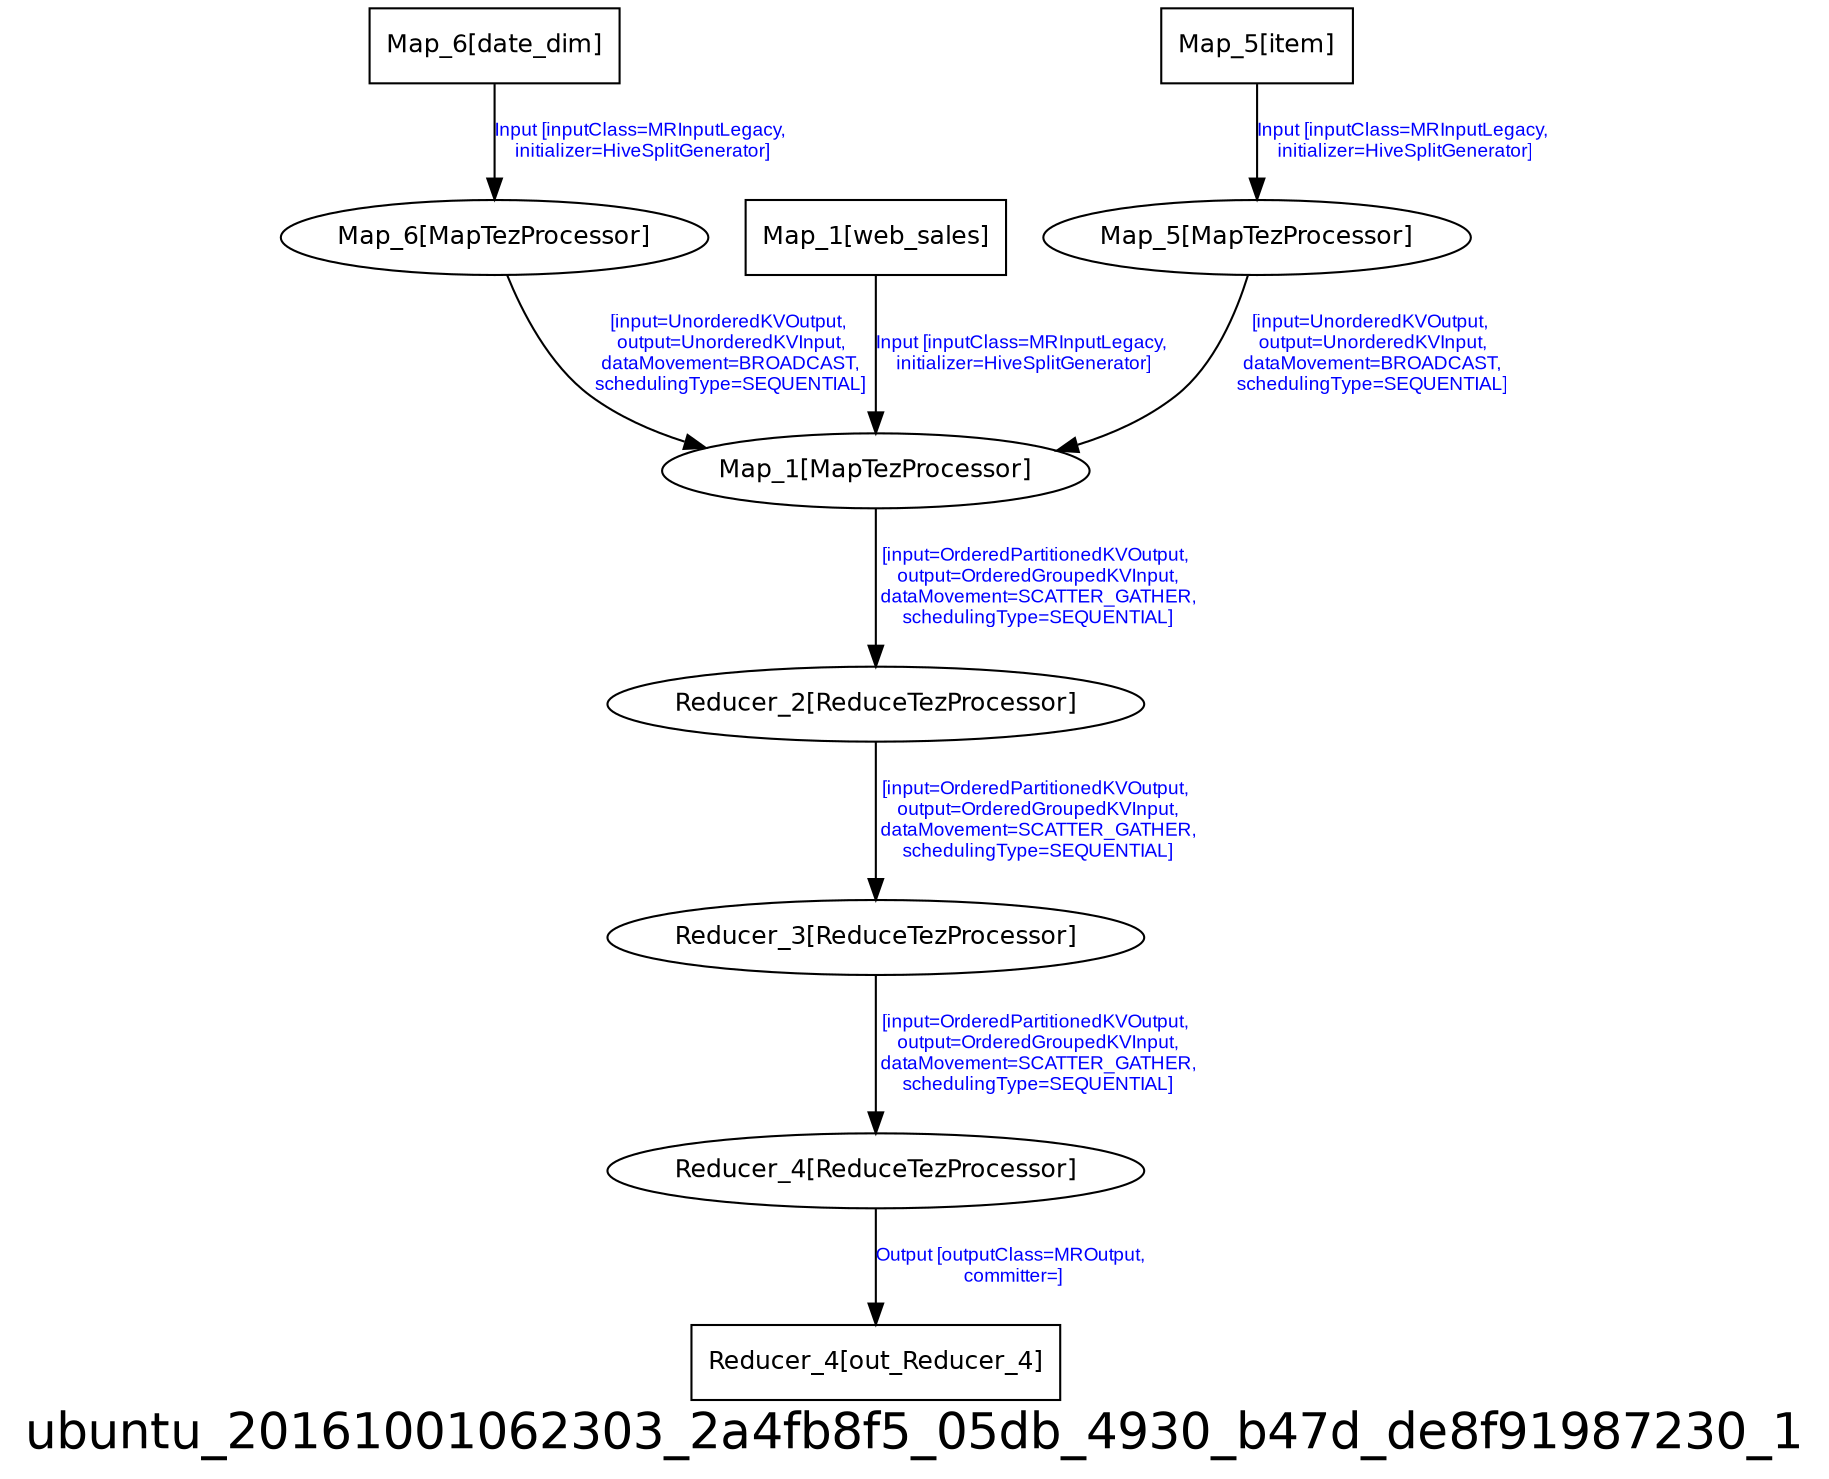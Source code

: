digraph ubuntu_20161001062303_2a4fb8f5_05db_4930_b47d_de8f91987230_1 {
graph [ label="ubuntu_20161001062303_2a4fb8f5_05db_4930_b47d_de8f91987230_1", fontsize=24, fontname=Helvetica];
node [fontsize=12, fontname=Helvetica];
edge [fontsize=9, fontcolor=blue, fontname=Arial];
"ubuntu_20161001062303_2a4fb8f5_05db_4930_b47d_de8f91987230_1.Map_5" [ label = "Map_5[MapTezProcessor]" ];
"ubuntu_20161001062303_2a4fb8f5_05db_4930_b47d_de8f91987230_1.Map_5" -> "ubuntu_20161001062303_2a4fb8f5_05db_4930_b47d_de8f91987230_1.Map_1" [ label = "[input=UnorderedKVOutput,\n output=UnorderedKVInput,\n dataMovement=BROADCAST,\n schedulingType=SEQUENTIAL]" ];
"ubuntu_20161001062303_2a4fb8f5_05db_4930_b47d_de8f91987230_1.Reducer_4" [ label = "Reducer_4[ReduceTezProcessor]" ];
"ubuntu_20161001062303_2a4fb8f5_05db_4930_b47d_de8f91987230_1.Reducer_4" -> "ubuntu_20161001062303_2a4fb8f5_05db_4930_b47d_de8f91987230_1.Reducer_4_out_Reducer_4" [ label = "Output [outputClass=MROutput,\n committer=]" ];
"ubuntu_20161001062303_2a4fb8f5_05db_4930_b47d_de8f91987230_1.Map_5_item" [ label = "Map_5[item]", shape = "box" ];
"ubuntu_20161001062303_2a4fb8f5_05db_4930_b47d_de8f91987230_1.Map_5_item" -> "ubuntu_20161001062303_2a4fb8f5_05db_4930_b47d_de8f91987230_1.Map_5" [ label = "Input [inputClass=MRInputLegacy,\n initializer=HiveSplitGenerator]" ];
"ubuntu_20161001062303_2a4fb8f5_05db_4930_b47d_de8f91987230_1.Map_6" [ label = "Map_6[MapTezProcessor]" ];
"ubuntu_20161001062303_2a4fb8f5_05db_4930_b47d_de8f91987230_1.Map_6" -> "ubuntu_20161001062303_2a4fb8f5_05db_4930_b47d_de8f91987230_1.Map_1" [ label = "[input=UnorderedKVOutput,\n output=UnorderedKVInput,\n dataMovement=BROADCAST,\n schedulingType=SEQUENTIAL]" ];
"ubuntu_20161001062303_2a4fb8f5_05db_4930_b47d_de8f91987230_1.Map_1" [ label = "Map_1[MapTezProcessor]" ];
"ubuntu_20161001062303_2a4fb8f5_05db_4930_b47d_de8f91987230_1.Map_1" -> "ubuntu_20161001062303_2a4fb8f5_05db_4930_b47d_de8f91987230_1.Reducer_2" [ label = "[input=OrderedPartitionedKVOutput,\n output=OrderedGroupedKVInput,\n dataMovement=SCATTER_GATHER,\n schedulingType=SEQUENTIAL]" ];
"ubuntu_20161001062303_2a4fb8f5_05db_4930_b47d_de8f91987230_1.Reducer_2" [ label = "Reducer_2[ReduceTezProcessor]" ];
"ubuntu_20161001062303_2a4fb8f5_05db_4930_b47d_de8f91987230_1.Reducer_2" -> "ubuntu_20161001062303_2a4fb8f5_05db_4930_b47d_de8f91987230_1.Reducer_3" [ label = "[input=OrderedPartitionedKVOutput,\n output=OrderedGroupedKVInput,\n dataMovement=SCATTER_GATHER,\n schedulingType=SEQUENTIAL]" ];
"ubuntu_20161001062303_2a4fb8f5_05db_4930_b47d_de8f91987230_1.Reducer_4_out_Reducer_4" [ label = "Reducer_4[out_Reducer_4]", shape = "box" ];
"ubuntu_20161001062303_2a4fb8f5_05db_4930_b47d_de8f91987230_1.Reducer_3" [ label = "Reducer_3[ReduceTezProcessor]" ];
"ubuntu_20161001062303_2a4fb8f5_05db_4930_b47d_de8f91987230_1.Reducer_3" -> "ubuntu_20161001062303_2a4fb8f5_05db_4930_b47d_de8f91987230_1.Reducer_4" [ label = "[input=OrderedPartitionedKVOutput,\n output=OrderedGroupedKVInput,\n dataMovement=SCATTER_GATHER,\n schedulingType=SEQUENTIAL]" ];
"ubuntu_20161001062303_2a4fb8f5_05db_4930_b47d_de8f91987230_1.Map_1_web_sales" [ label = "Map_1[web_sales]", shape = "box" ];
"ubuntu_20161001062303_2a4fb8f5_05db_4930_b47d_de8f91987230_1.Map_1_web_sales" -> "ubuntu_20161001062303_2a4fb8f5_05db_4930_b47d_de8f91987230_1.Map_1" [ label = "Input [inputClass=MRInputLegacy,\n initializer=HiveSplitGenerator]" ];
"ubuntu_20161001062303_2a4fb8f5_05db_4930_b47d_de8f91987230_1.Map_6_date_dim" [ label = "Map_6[date_dim]", shape = "box" ];
"ubuntu_20161001062303_2a4fb8f5_05db_4930_b47d_de8f91987230_1.Map_6_date_dim" -> "ubuntu_20161001062303_2a4fb8f5_05db_4930_b47d_de8f91987230_1.Map_6" [ label = "Input [inputClass=MRInputLegacy,\n initializer=HiveSplitGenerator]" ];
}
